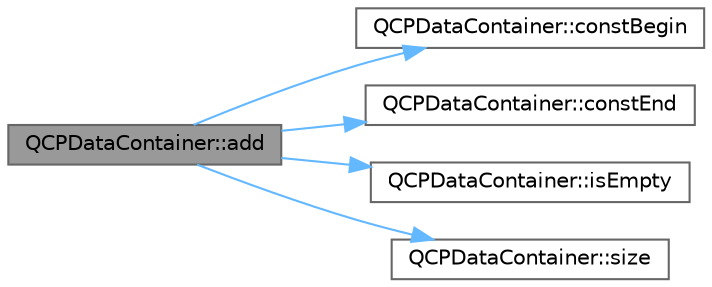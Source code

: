 digraph "QCPDataContainer::add"
{
 // LATEX_PDF_SIZE
  bgcolor="transparent";
  edge [fontname=Helvetica,fontsize=10,labelfontname=Helvetica,labelfontsize=10];
  node [fontname=Helvetica,fontsize=10,shape=box,height=0.2,width=0.4];
  rankdir="LR";
  Node1 [label="QCPDataContainer::add",height=0.2,width=0.4,color="gray40", fillcolor="grey60", style="filled", fontcolor="black",tooltip=" "];
  Node1 -> Node2 [color="steelblue1",style="solid"];
  Node2 [label="QCPDataContainer::constBegin",height=0.2,width=0.4,color="grey40", fillcolor="white", style="filled",URL="$class_q_c_p_data_container.html#a49d7622999e2de67fa2331626a3159aa",tooltip=" "];
  Node1 -> Node3 [color="steelblue1",style="solid"];
  Node3 [label="QCPDataContainer::constEnd",height=0.2,width=0.4,color="grey40", fillcolor="white", style="filled",URL="$class_q_c_p_data_container.html#aa7f7cf239b85b1a28de3d675cc5b3da1",tooltip=" "];
  Node1 -> Node4 [color="steelblue1",style="solid"];
  Node4 [label="QCPDataContainer::isEmpty",height=0.2,width=0.4,color="grey40", fillcolor="white", style="filled",URL="$class_q_c_p_data_container.html#a7bdebfccd2f9f84bf032882f9d6b00a8",tooltip=" "];
  Node1 -> Node5 [color="steelblue1",style="solid"];
  Node5 [label="QCPDataContainer::size",height=0.2,width=0.4,color="grey40", fillcolor="white", style="filled",URL="$class_q_c_p_data_container.html#a8e9b262c739672e13472d0d45b720258",tooltip=" "];
}

